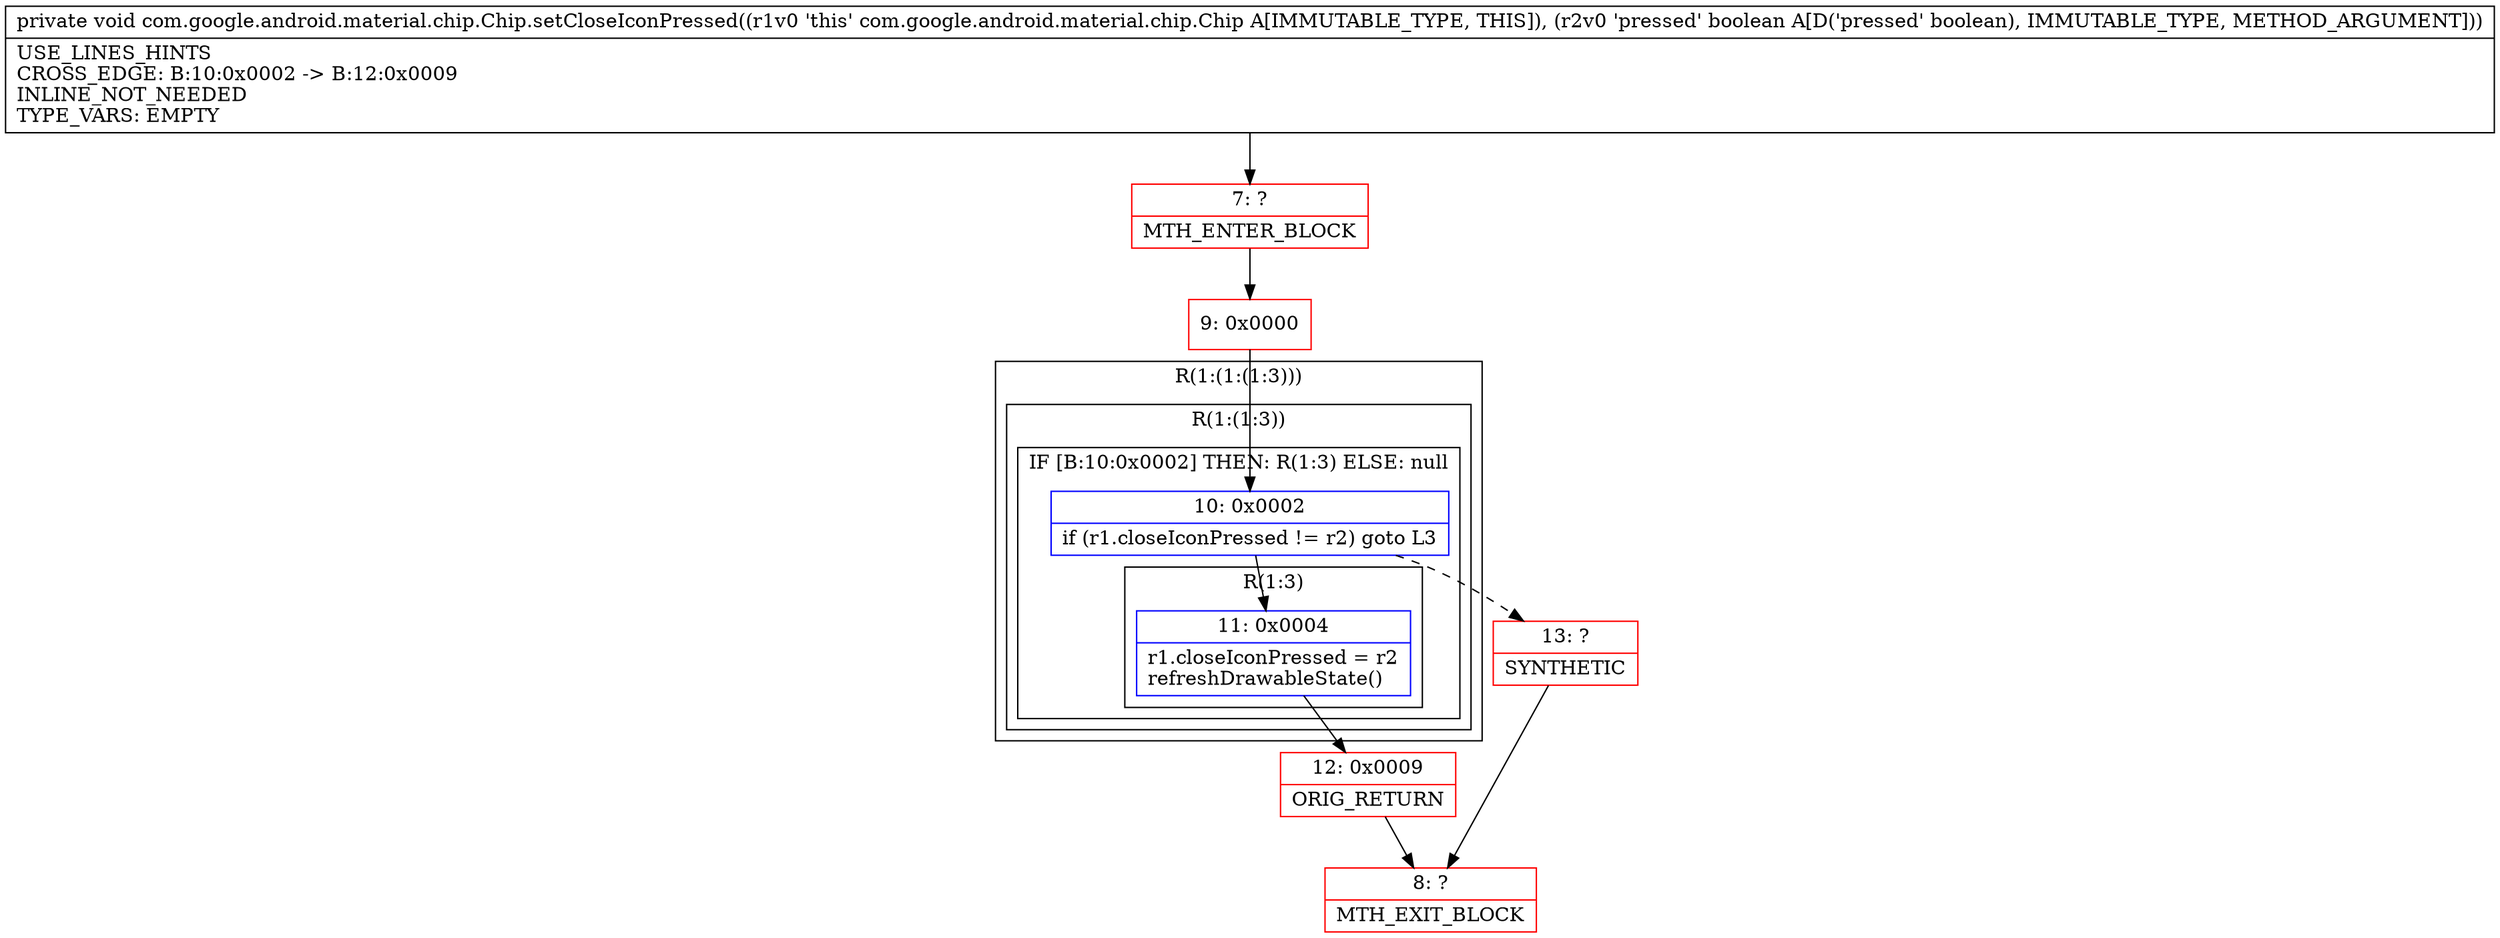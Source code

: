 digraph "CFG forcom.google.android.material.chip.Chip.setCloseIconPressed(Z)V" {
subgraph cluster_Region_736600872 {
label = "R(1:(1:(1:3)))";
node [shape=record,color=blue];
subgraph cluster_Region_778985376 {
label = "R(1:(1:3))";
node [shape=record,color=blue];
subgraph cluster_IfRegion_1002112616 {
label = "IF [B:10:0x0002] THEN: R(1:3) ELSE: null";
node [shape=record,color=blue];
Node_10 [shape=record,label="{10\:\ 0x0002|if (r1.closeIconPressed != r2) goto L3\l}"];
subgraph cluster_Region_837844592 {
label = "R(1:3)";
node [shape=record,color=blue];
Node_11 [shape=record,label="{11\:\ 0x0004|r1.closeIconPressed = r2\lrefreshDrawableState()\l}"];
}
}
}
}
Node_7 [shape=record,color=red,label="{7\:\ ?|MTH_ENTER_BLOCK\l}"];
Node_9 [shape=record,color=red,label="{9\:\ 0x0000}"];
Node_12 [shape=record,color=red,label="{12\:\ 0x0009|ORIG_RETURN\l}"];
Node_8 [shape=record,color=red,label="{8\:\ ?|MTH_EXIT_BLOCK\l}"];
Node_13 [shape=record,color=red,label="{13\:\ ?|SYNTHETIC\l}"];
MethodNode[shape=record,label="{private void com.google.android.material.chip.Chip.setCloseIconPressed((r1v0 'this' com.google.android.material.chip.Chip A[IMMUTABLE_TYPE, THIS]), (r2v0 'pressed' boolean A[D('pressed' boolean), IMMUTABLE_TYPE, METHOD_ARGUMENT]))  | USE_LINES_HINTS\lCROSS_EDGE: B:10:0x0002 \-\> B:12:0x0009\lINLINE_NOT_NEEDED\lTYPE_VARS: EMPTY\l}"];
MethodNode -> Node_7;Node_10 -> Node_11;
Node_10 -> Node_13[style=dashed];
Node_11 -> Node_12;
Node_7 -> Node_9;
Node_9 -> Node_10;
Node_12 -> Node_8;
Node_13 -> Node_8;
}

